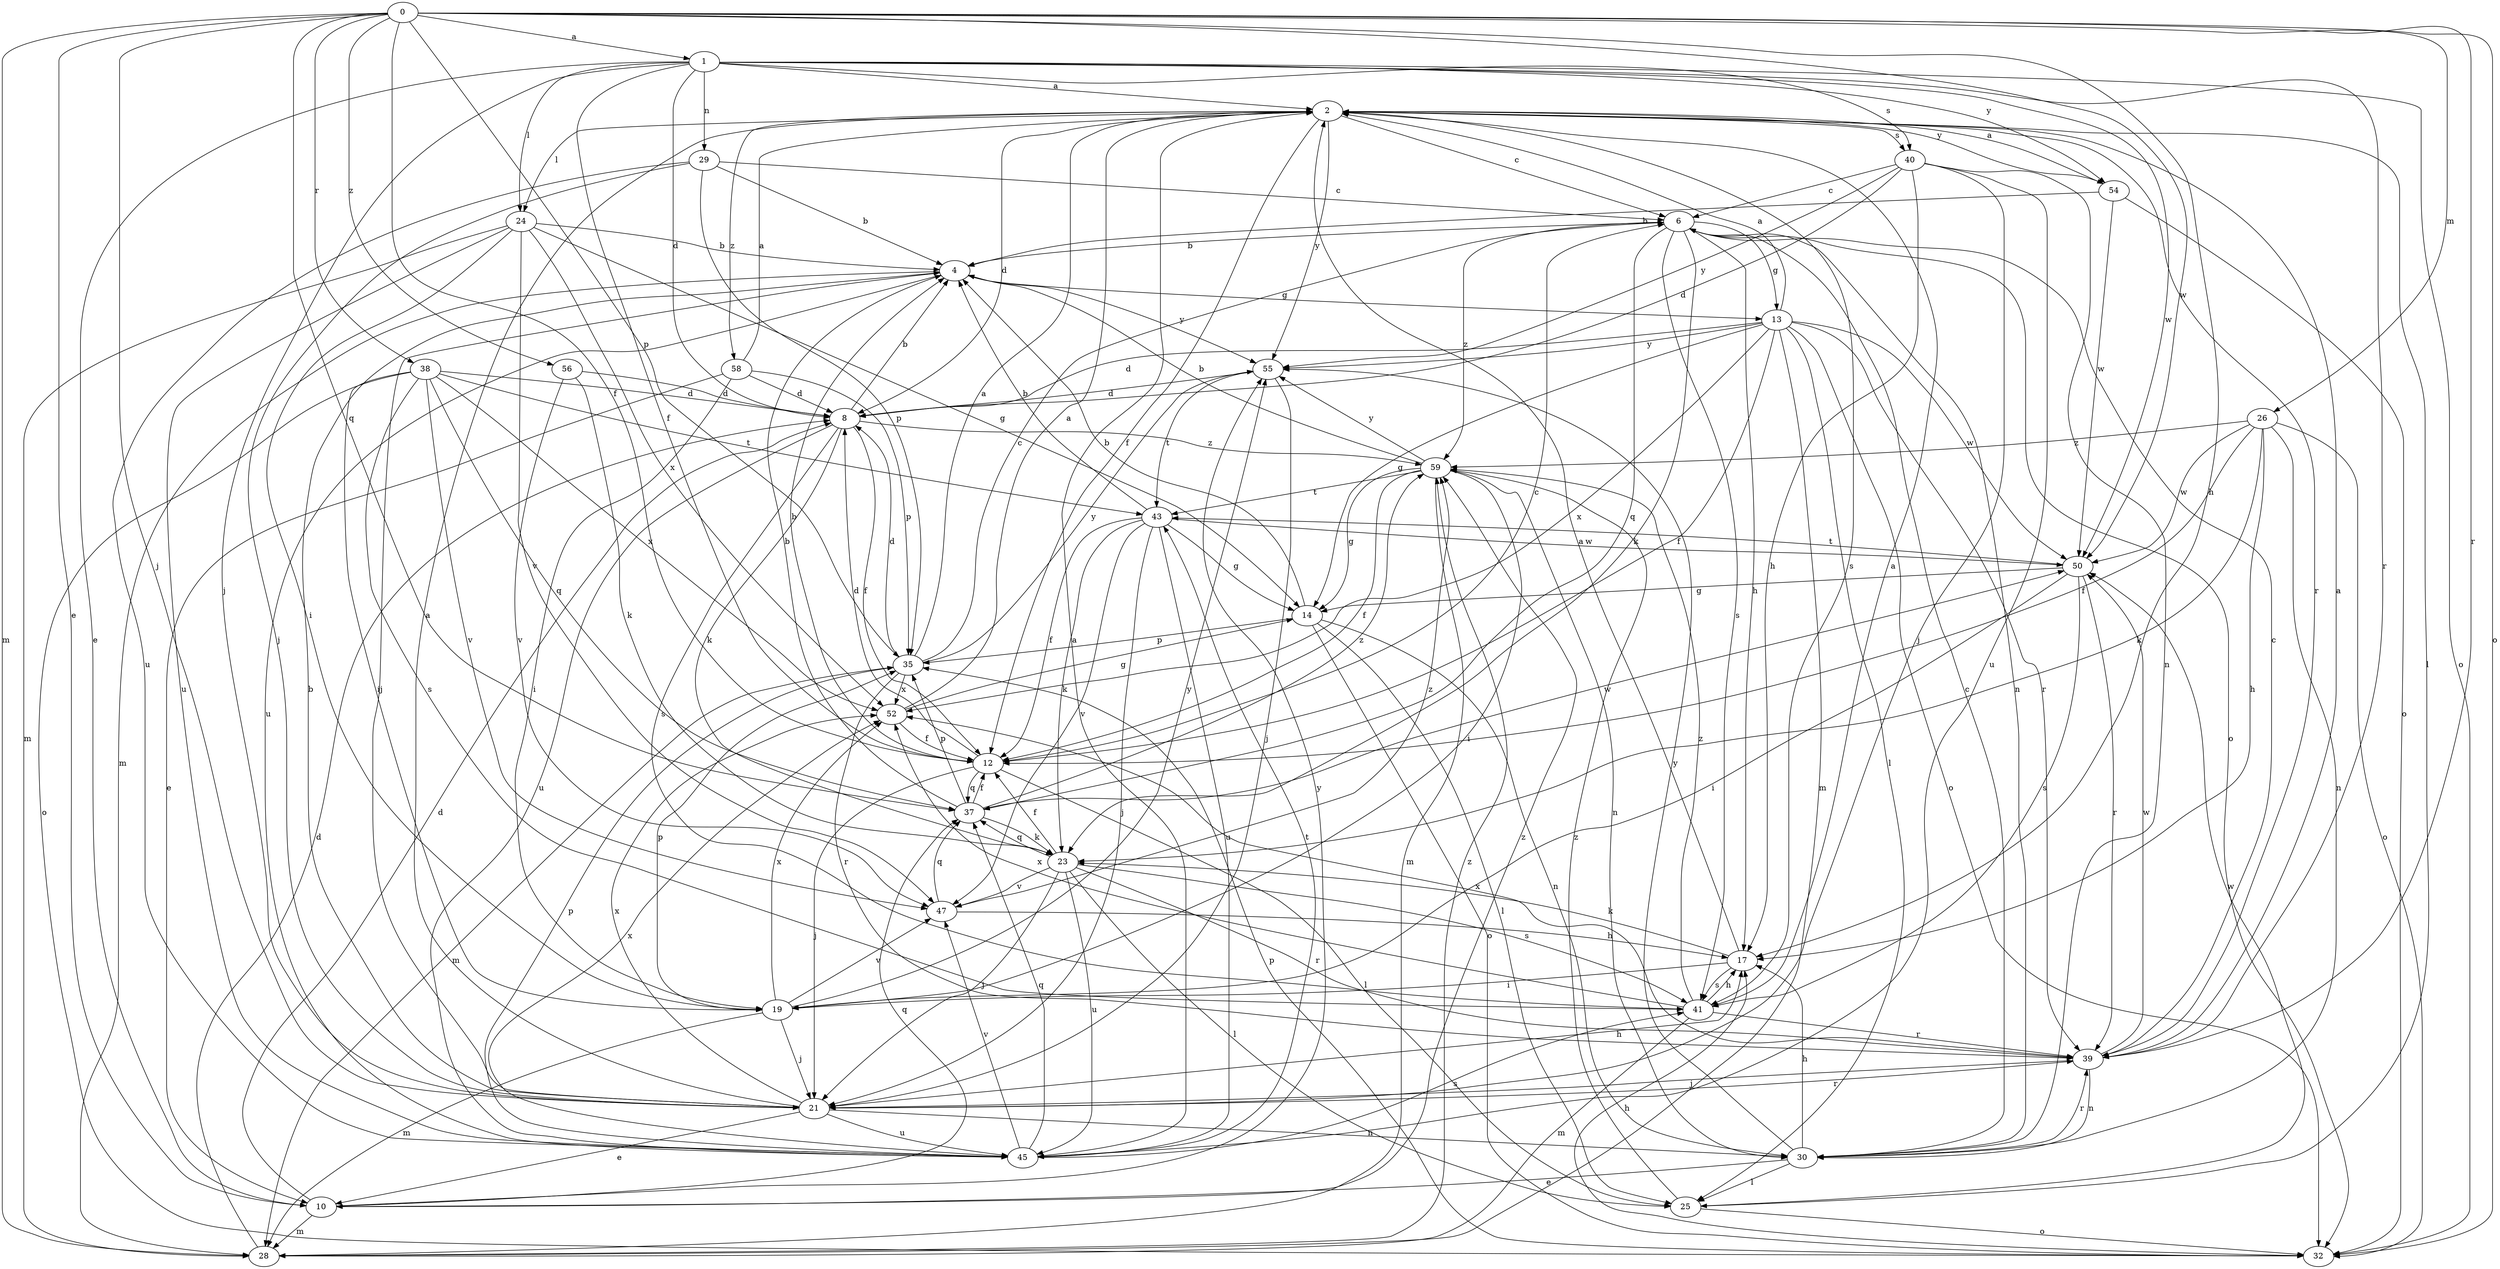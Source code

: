strict digraph  {
0;
1;
2;
4;
6;
8;
10;
12;
13;
14;
17;
19;
21;
23;
24;
25;
26;
28;
29;
30;
32;
35;
37;
38;
39;
40;
41;
43;
45;
47;
50;
52;
54;
55;
56;
58;
59;
0 -> 1  [label=a];
0 -> 10  [label=e];
0 -> 12  [label=f];
0 -> 17  [label=h];
0 -> 21  [label=j];
0 -> 26  [label=m];
0 -> 28  [label=m];
0 -> 32  [label=o];
0 -> 35  [label=p];
0 -> 37  [label=q];
0 -> 38  [label=r];
0 -> 39  [label=r];
0 -> 50  [label=w];
0 -> 56  [label=z];
1 -> 2  [label=a];
1 -> 8  [label=d];
1 -> 10  [label=e];
1 -> 12  [label=f];
1 -> 21  [label=j];
1 -> 24  [label=l];
1 -> 29  [label=n];
1 -> 32  [label=o];
1 -> 39  [label=r];
1 -> 40  [label=s];
1 -> 50  [label=w];
1 -> 54  [label=y];
2 -> 6  [label=c];
2 -> 8  [label=d];
2 -> 12  [label=f];
2 -> 24  [label=l];
2 -> 25  [label=l];
2 -> 39  [label=r];
2 -> 40  [label=s];
2 -> 41  [label=s];
2 -> 54  [label=y];
2 -> 55  [label=y];
2 -> 58  [label=z];
4 -> 13  [label=g];
4 -> 21  [label=j];
4 -> 28  [label=m];
4 -> 45  [label=u];
4 -> 55  [label=y];
6 -> 4  [label=b];
6 -> 13  [label=g];
6 -> 17  [label=h];
6 -> 23  [label=k];
6 -> 30  [label=n];
6 -> 32  [label=o];
6 -> 37  [label=q];
6 -> 41  [label=s];
6 -> 59  [label=z];
8 -> 4  [label=b];
8 -> 12  [label=f];
8 -> 23  [label=k];
8 -> 41  [label=s];
8 -> 45  [label=u];
8 -> 59  [label=z];
10 -> 8  [label=d];
10 -> 28  [label=m];
10 -> 37  [label=q];
10 -> 55  [label=y];
10 -> 59  [label=z];
12 -> 4  [label=b];
12 -> 6  [label=c];
12 -> 8  [label=d];
12 -> 21  [label=j];
12 -> 25  [label=l];
12 -> 37  [label=q];
13 -> 2  [label=a];
13 -> 8  [label=d];
13 -> 12  [label=f];
13 -> 14  [label=g];
13 -> 25  [label=l];
13 -> 28  [label=m];
13 -> 32  [label=o];
13 -> 39  [label=r];
13 -> 50  [label=w];
13 -> 52  [label=x];
13 -> 55  [label=y];
14 -> 4  [label=b];
14 -> 25  [label=l];
14 -> 30  [label=n];
14 -> 32  [label=o];
14 -> 35  [label=p];
17 -> 2  [label=a];
17 -> 19  [label=i];
17 -> 23  [label=k];
17 -> 41  [label=s];
19 -> 21  [label=j];
19 -> 28  [label=m];
19 -> 35  [label=p];
19 -> 47  [label=v];
19 -> 52  [label=x];
19 -> 55  [label=y];
21 -> 2  [label=a];
21 -> 4  [label=b];
21 -> 10  [label=e];
21 -> 17  [label=h];
21 -> 30  [label=n];
21 -> 39  [label=r];
21 -> 45  [label=u];
21 -> 52  [label=x];
23 -> 12  [label=f];
23 -> 21  [label=j];
23 -> 25  [label=l];
23 -> 37  [label=q];
23 -> 39  [label=r];
23 -> 41  [label=s];
23 -> 45  [label=u];
23 -> 47  [label=v];
24 -> 4  [label=b];
24 -> 14  [label=g];
24 -> 19  [label=i];
24 -> 28  [label=m];
24 -> 45  [label=u];
24 -> 47  [label=v];
24 -> 52  [label=x];
25 -> 32  [label=o];
25 -> 50  [label=w];
25 -> 59  [label=z];
26 -> 12  [label=f];
26 -> 17  [label=h];
26 -> 23  [label=k];
26 -> 30  [label=n];
26 -> 32  [label=o];
26 -> 50  [label=w];
26 -> 59  [label=z];
28 -> 8  [label=d];
28 -> 59  [label=z];
29 -> 4  [label=b];
29 -> 6  [label=c];
29 -> 21  [label=j];
29 -> 35  [label=p];
29 -> 45  [label=u];
30 -> 6  [label=c];
30 -> 10  [label=e];
30 -> 17  [label=h];
30 -> 25  [label=l];
30 -> 39  [label=r];
30 -> 55  [label=y];
32 -> 17  [label=h];
32 -> 35  [label=p];
35 -> 2  [label=a];
35 -> 6  [label=c];
35 -> 8  [label=d];
35 -> 28  [label=m];
35 -> 39  [label=r];
35 -> 52  [label=x];
35 -> 55  [label=y];
37 -> 4  [label=b];
37 -> 12  [label=f];
37 -> 23  [label=k];
37 -> 35  [label=p];
37 -> 50  [label=w];
37 -> 59  [label=z];
38 -> 8  [label=d];
38 -> 19  [label=i];
38 -> 32  [label=o];
38 -> 37  [label=q];
38 -> 41  [label=s];
38 -> 43  [label=t];
38 -> 47  [label=v];
38 -> 52  [label=x];
39 -> 2  [label=a];
39 -> 6  [label=c];
39 -> 21  [label=j];
39 -> 30  [label=n];
39 -> 50  [label=w];
39 -> 52  [label=x];
40 -> 6  [label=c];
40 -> 8  [label=d];
40 -> 17  [label=h];
40 -> 21  [label=j];
40 -> 30  [label=n];
40 -> 45  [label=u];
40 -> 55  [label=y];
41 -> 2  [label=a];
41 -> 17  [label=h];
41 -> 28  [label=m];
41 -> 39  [label=r];
41 -> 52  [label=x];
41 -> 59  [label=z];
43 -> 4  [label=b];
43 -> 12  [label=f];
43 -> 14  [label=g];
43 -> 21  [label=j];
43 -> 23  [label=k];
43 -> 45  [label=u];
43 -> 47  [label=v];
43 -> 50  [label=w];
45 -> 2  [label=a];
45 -> 35  [label=p];
45 -> 37  [label=q];
45 -> 41  [label=s];
45 -> 43  [label=t];
45 -> 47  [label=v];
45 -> 52  [label=x];
47 -> 17  [label=h];
47 -> 37  [label=q];
47 -> 59  [label=z];
50 -> 14  [label=g];
50 -> 19  [label=i];
50 -> 39  [label=r];
50 -> 41  [label=s];
50 -> 43  [label=t];
52 -> 2  [label=a];
52 -> 12  [label=f];
52 -> 14  [label=g];
54 -> 2  [label=a];
54 -> 4  [label=b];
54 -> 32  [label=o];
54 -> 50  [label=w];
55 -> 8  [label=d];
55 -> 21  [label=j];
55 -> 43  [label=t];
56 -> 8  [label=d];
56 -> 23  [label=k];
56 -> 47  [label=v];
58 -> 2  [label=a];
58 -> 8  [label=d];
58 -> 10  [label=e];
58 -> 19  [label=i];
58 -> 35  [label=p];
59 -> 4  [label=b];
59 -> 12  [label=f];
59 -> 14  [label=g];
59 -> 19  [label=i];
59 -> 28  [label=m];
59 -> 30  [label=n];
59 -> 43  [label=t];
59 -> 55  [label=y];
}
